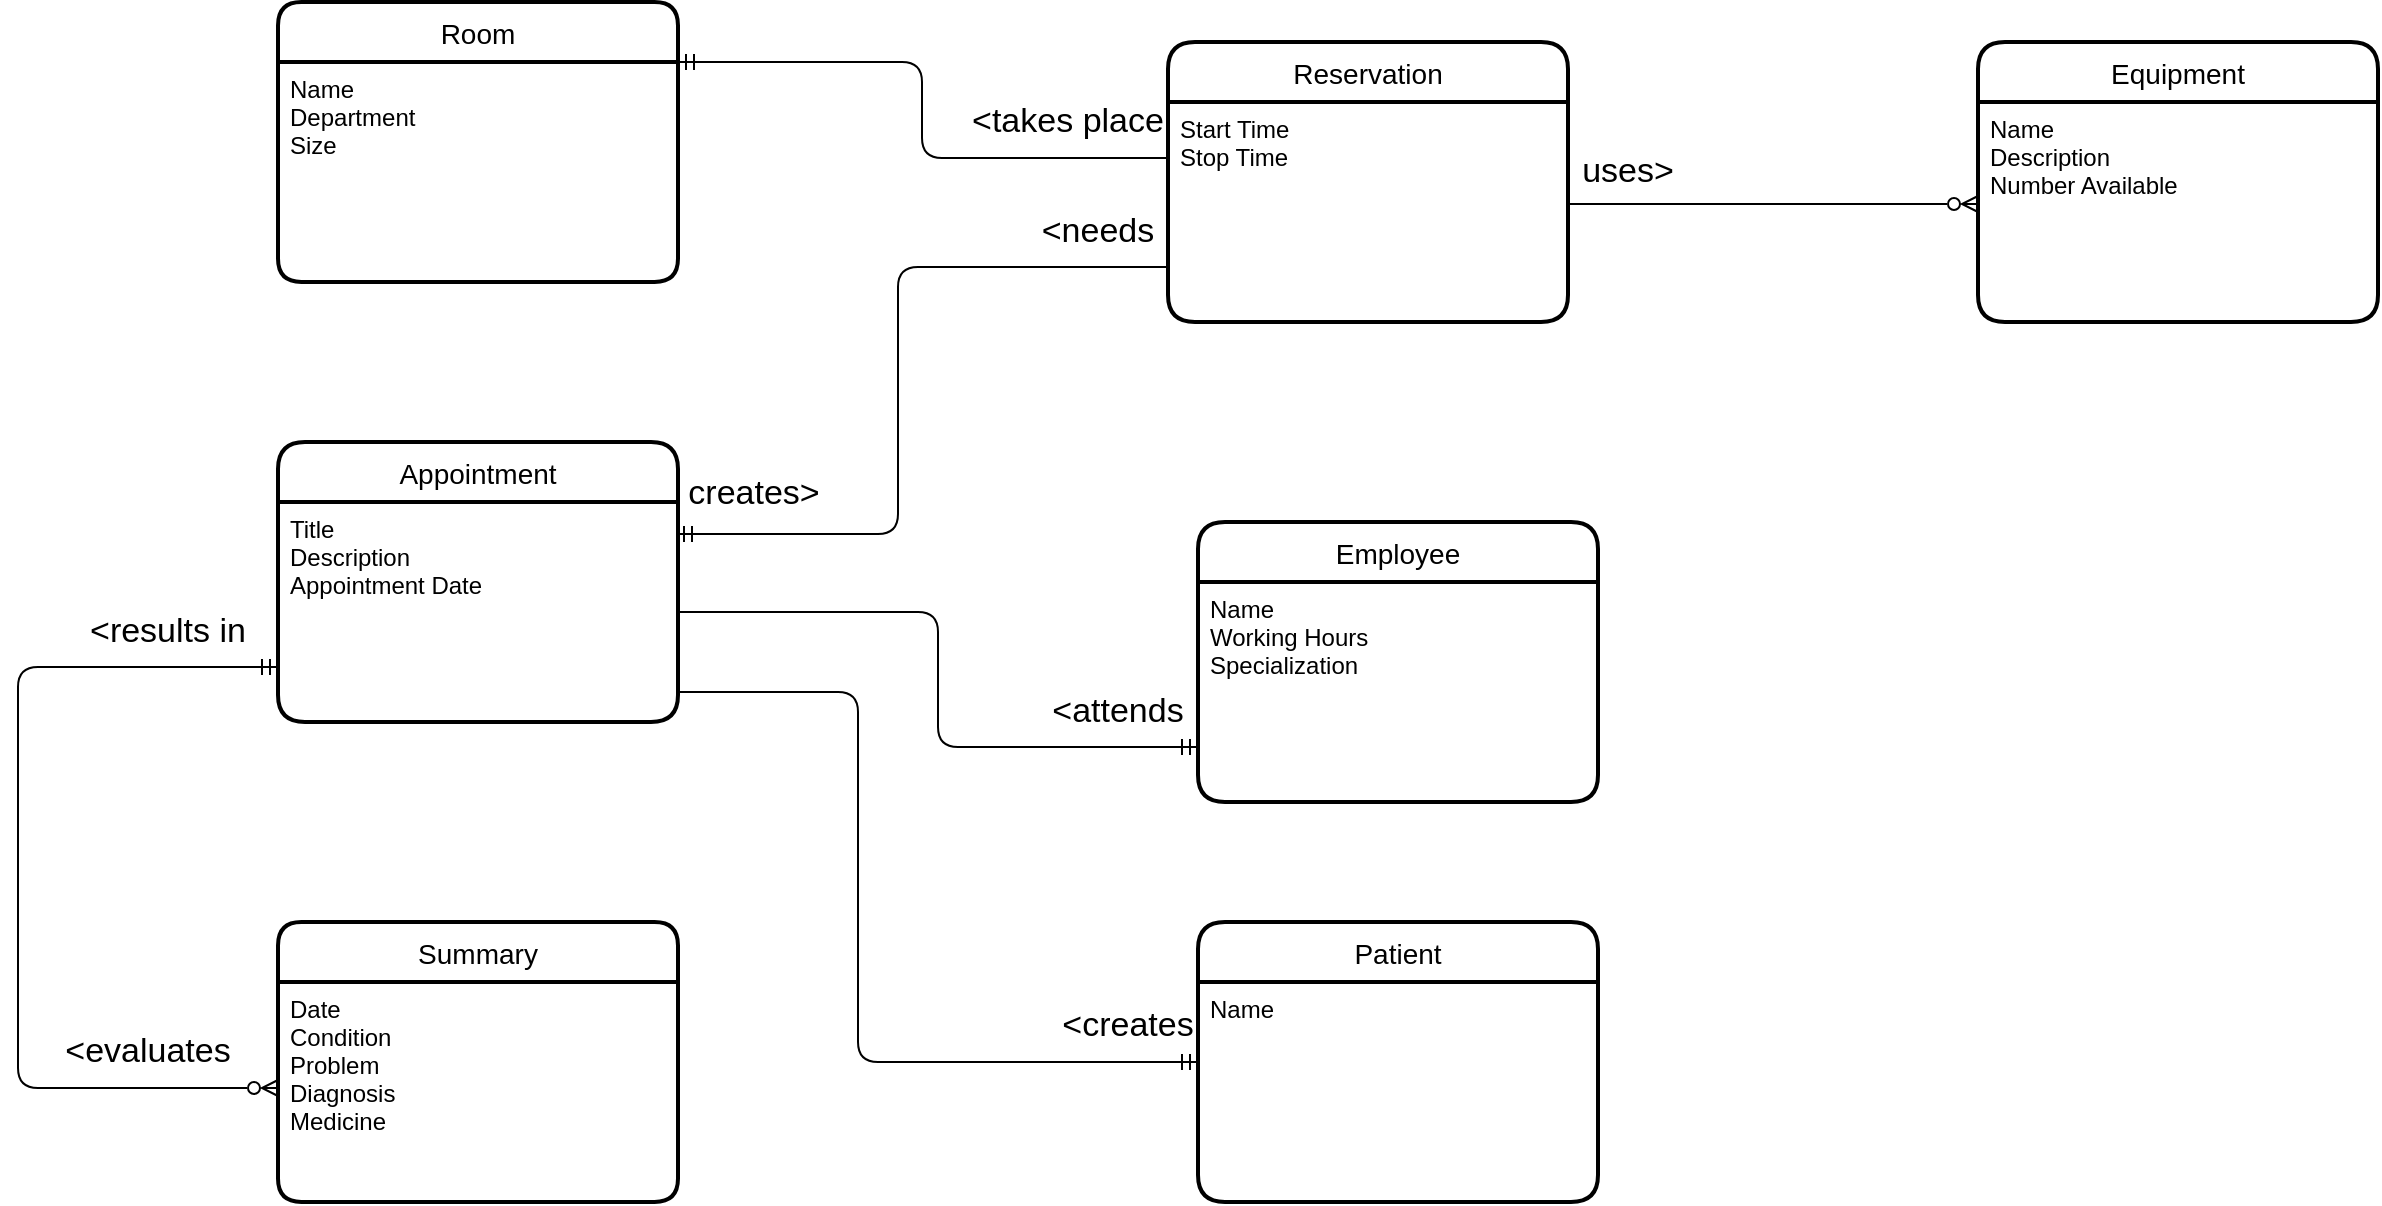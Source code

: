 <mxfile version="15.8.8" type="device"><diagram id="R2lEEEUBdFMjLlhIrx00" name="Page-1"><mxGraphModel dx="2234" dy="932" grid="1" gridSize="10" guides="1" tooltips="1" connect="1" arrows="1" fold="1" page="1" pageScale="1" pageWidth="850" pageHeight="1100" math="0" shadow="0" extFonts="Permanent Marker^https://fonts.googleapis.com/css?family=Permanent+Marker"><root><mxCell id="0"/><mxCell id="1" parent="0"/><mxCell id="ypSeOHHhHtzbl5uD3sTi-1" value="Room" style="swimlane;childLayout=stackLayout;horizontal=1;startSize=30;horizontalStack=0;rounded=1;fontSize=14;fontStyle=0;strokeWidth=2;resizeParent=0;resizeLast=1;shadow=0;dashed=0;align=center;arcSize=13;" parent="1" vertex="1"><mxGeometry x="-100" y="20" width="200" height="140" as="geometry"/></mxCell><mxCell id="ypSeOHHhHtzbl5uD3sTi-2" value="Name&#xA;Department&#xA;Size&#xA;&#xA;" style="align=left;strokeColor=none;fillColor=none;spacingLeft=4;fontSize=12;verticalAlign=top;resizable=0;rotatable=0;part=1;" parent="ypSeOHHhHtzbl5uD3sTi-1" vertex="1"><mxGeometry y="30" width="200" height="110" as="geometry"/></mxCell><mxCell id="r76urTh2BlzEWLW0JB_X-7" value="" style="edgeStyle=elbowEdgeStyle;fontSize=12;html=1;endArrow=ERmandOne;startArrow=none;startFill=0;endFill=0;entryX=0;entryY=0.75;entryDx=0;entryDy=0;exitX=1;exitY=0.5;exitDx=0;exitDy=0;" parent="1" source="iXOfRywGrVm-_7o9-mNn-2" edge="1" target="iXOfRywGrVm-_7o9-mNn-13"><mxGeometry width="100" height="100" relative="1" as="geometry"><mxPoint x="120" y="340" as="sourcePoint"/><mxPoint x="345" y="550" as="targetPoint"/></mxGeometry></mxCell><mxCell id="r76urTh2BlzEWLW0JB_X-8" value="" style="fontSize=12;html=1;endArrow=none;startArrow=ERmandOne;startFill=0;endFill=0;edgeStyle=elbowEdgeStyle;entryX=0;entryY=0.75;entryDx=0;entryDy=0;exitX=0.995;exitY=0.145;exitDx=0;exitDy=0;exitPerimeter=0;" parent="1" source="iXOfRywGrVm-_7o9-mNn-2" target="iXOfRywGrVm-_7o9-mNn-4" edge="1"><mxGeometry width="100" height="100" relative="1" as="geometry"><mxPoint x="160" y="270" as="sourcePoint"/><mxPoint x="120" y="410" as="targetPoint"/><Array as="points"><mxPoint x="210" y="190"/></Array></mxGeometry></mxCell><mxCell id="iXOfRywGrVm-_7o9-mNn-1" value="Appointment" style="swimlane;childLayout=stackLayout;horizontal=1;startSize=30;horizontalStack=0;rounded=1;fontSize=14;fontStyle=0;strokeWidth=2;resizeParent=0;resizeLast=1;shadow=0;dashed=0;align=center;" vertex="1" parent="1"><mxGeometry x="-100" y="240" width="200" height="140" as="geometry"/></mxCell><mxCell id="iXOfRywGrVm-_7o9-mNn-2" value="Title&#xA;Description&#xA;Appointment Date&#xA;" style="align=left;strokeColor=none;fillColor=none;spacingLeft=4;fontSize=12;verticalAlign=top;resizable=0;rotatable=0;part=1;" vertex="1" parent="iXOfRywGrVm-_7o9-mNn-1"><mxGeometry y="30" width="200" height="110" as="geometry"/></mxCell><mxCell id="iXOfRywGrVm-_7o9-mNn-3" value="Reservation" style="swimlane;childLayout=stackLayout;horizontal=1;startSize=30;horizontalStack=0;rounded=1;fontSize=14;fontStyle=0;strokeWidth=2;resizeParent=0;resizeLast=1;shadow=0;dashed=0;align=center;" vertex="1" parent="1"><mxGeometry x="345" y="40" width="200" height="140" as="geometry"/></mxCell><mxCell id="iXOfRywGrVm-_7o9-mNn-4" value="Start Time&#xA;Stop Time&#xA;" style="align=left;strokeColor=none;fillColor=none;spacingLeft=4;fontSize=12;verticalAlign=top;resizable=0;rotatable=0;part=1;" vertex="1" parent="iXOfRywGrVm-_7o9-mNn-3"><mxGeometry y="30" width="200" height="110" as="geometry"/></mxCell><mxCell id="iXOfRywGrVm-_7o9-mNn-5" value="&amp;lt;needs" style="text;html=1;strokeColor=none;fillColor=none;align=center;verticalAlign=middle;whiteSpace=wrap;rounded=0;fontSize=17;" vertex="1" parent="1"><mxGeometry x="280" y="120" width="60" height="30" as="geometry"/></mxCell><mxCell id="iXOfRywGrVm-_7o9-mNn-6" value="" style="fontSize=12;html=1;endArrow=none;startArrow=ERmandOne;startFill=0;endFill=0;edgeStyle=elbowEdgeStyle;entryX=-0.03;entryY=0.255;entryDx=0;entryDy=0;entryPerimeter=0;exitX=1;exitY=0;exitDx=0;exitDy=0;" edge="1" parent="1" source="ypSeOHHhHtzbl5uD3sTi-2"><mxGeometry width="100" height="100" relative="1" as="geometry"><mxPoint x="105" y="54" as="sourcePoint"/><mxPoint x="344" y="98.05" as="targetPoint"/></mxGeometry></mxCell><mxCell id="iXOfRywGrVm-_7o9-mNn-7" value="&amp;lt;takes place" style="text;html=1;strokeColor=none;fillColor=none;align=center;verticalAlign=middle;whiteSpace=wrap;rounded=0;fontSize=17;" vertex="1" parent="1"><mxGeometry x="245" y="65" width="100" height="30" as="geometry"/></mxCell><mxCell id="iXOfRywGrVm-_7o9-mNn-8" value="Equipment" style="swimlane;childLayout=stackLayout;horizontal=1;startSize=30;horizontalStack=0;rounded=1;fontSize=14;fontStyle=0;strokeWidth=2;resizeParent=0;resizeLast=1;shadow=0;dashed=0;align=center;" vertex="1" parent="1"><mxGeometry x="750" y="40" width="200" height="140" as="geometry"/></mxCell><mxCell id="iXOfRywGrVm-_7o9-mNn-9" value="Name&#xA;Description&#xA;Number Available&#xA;" style="align=left;strokeColor=none;fillColor=none;spacingLeft=4;fontSize=12;verticalAlign=top;resizable=0;rotatable=0;part=1;" vertex="1" parent="iXOfRywGrVm-_7o9-mNn-8"><mxGeometry y="30" width="200" height="110" as="geometry"/></mxCell><mxCell id="iXOfRywGrVm-_7o9-mNn-10" value="" style="fontSize=12;html=1;endArrow=ERzeroToMany;startArrow=none;startFill=0;endFill=0;exitX=0.995;exitY=0.609;exitDx=0;exitDy=0;exitPerimeter=0;" edge="1" parent="1"><mxGeometry width="100" height="100" relative="1" as="geometry"><mxPoint x="544" y="120.99" as="sourcePoint"/><mxPoint x="750" y="121" as="targetPoint"/></mxGeometry></mxCell><mxCell id="iXOfRywGrVm-_7o9-mNn-11" value="uses&amp;gt;" style="text;html=1;strokeColor=none;fillColor=none;align=center;verticalAlign=middle;whiteSpace=wrap;rounded=0;fontSize=17;" vertex="1" parent="1"><mxGeometry x="545" y="90" width="60" height="30" as="geometry"/></mxCell><mxCell id="iXOfRywGrVm-_7o9-mNn-12" value="Employee" style="swimlane;childLayout=stackLayout;horizontal=1;startSize=30;horizontalStack=0;rounded=1;fontSize=14;fontStyle=0;strokeWidth=2;resizeParent=0;resizeLast=1;shadow=0;dashed=0;align=center;" vertex="1" parent="1"><mxGeometry x="360" y="280" width="200" height="140" as="geometry"/></mxCell><mxCell id="iXOfRywGrVm-_7o9-mNn-13" value="Name&#xA;Working Hours&#xA;Specialization&#xA;" style="align=left;strokeColor=none;fillColor=none;spacingLeft=4;fontSize=12;verticalAlign=top;resizable=0;rotatable=0;part=1;" vertex="1" parent="iXOfRywGrVm-_7o9-mNn-12"><mxGeometry y="30" width="200" height="110" as="geometry"/></mxCell><mxCell id="iXOfRywGrVm-_7o9-mNn-14" value="Patient" style="swimlane;childLayout=stackLayout;horizontal=1;startSize=30;horizontalStack=0;rounded=1;fontSize=14;fontStyle=0;strokeWidth=2;resizeParent=0;resizeLast=1;shadow=0;dashed=0;align=center;" vertex="1" parent="1"><mxGeometry x="360" y="480" width="200" height="140" as="geometry"/></mxCell><mxCell id="iXOfRywGrVm-_7o9-mNn-15" value="Name" style="align=left;strokeColor=none;fillColor=none;spacingLeft=4;fontSize=12;verticalAlign=top;resizable=0;rotatable=0;part=1;" vertex="1" parent="iXOfRywGrVm-_7o9-mNn-14"><mxGeometry y="30" width="200" height="110" as="geometry"/></mxCell><mxCell id="iXOfRywGrVm-_7o9-mNn-16" value="Summary" style="swimlane;childLayout=stackLayout;horizontal=1;startSize=30;horizontalStack=0;rounded=1;fontSize=14;fontStyle=0;strokeWidth=2;resizeParent=0;resizeLast=1;shadow=0;dashed=0;align=center;arcSize=13;" vertex="1" parent="1"><mxGeometry x="-100" y="480" width="200" height="140" as="geometry"/></mxCell><mxCell id="iXOfRywGrVm-_7o9-mNn-17" value="Date&#xA;Condition&#xA;Problem&#xA;Diagnosis&#xA;Medicine&#xA;" style="align=left;strokeColor=none;fillColor=none;spacingLeft=4;fontSize=12;verticalAlign=top;resizable=0;rotatable=0;part=1;" vertex="1" parent="iXOfRywGrVm-_7o9-mNn-16"><mxGeometry y="30" width="200" height="110" as="geometry"/></mxCell><mxCell id="iXOfRywGrVm-_7o9-mNn-18" value="" style="fontSize=12;html=1;endArrow=ERmandOne;startArrow=ERzeroToMany;startFill=0;endFill=0;edgeStyle=elbowEdgeStyle;entryX=0;entryY=0.75;entryDx=0;entryDy=0;" edge="1" parent="1" target="iXOfRywGrVm-_7o9-mNn-2"><mxGeometry width="100" height="100" relative="1" as="geometry"><mxPoint x="-100" y="563" as="sourcePoint"/><mxPoint x="120" y="420" as="targetPoint"/><Array as="points"><mxPoint x="-230" y="430"/></Array></mxGeometry></mxCell><mxCell id="iXOfRywGrVm-_7o9-mNn-20" value="&amp;lt;evaluates" style="text;html=1;strokeColor=none;fillColor=none;align=center;verticalAlign=middle;whiteSpace=wrap;rounded=0;fontSize=17;" vertex="1" parent="1"><mxGeometry x="-210" y="530" width="90" height="30" as="geometry"/></mxCell><mxCell id="iXOfRywGrVm-_7o9-mNn-21" value="&amp;lt;results in" style="text;html=1;strokeColor=none;fillColor=none;align=center;verticalAlign=middle;whiteSpace=wrap;rounded=0;fontSize=17;" vertex="1" parent="1"><mxGeometry x="-200" y="320" width="90" height="30" as="geometry"/></mxCell><mxCell id="iXOfRywGrVm-_7o9-mNn-23" value="creates&amp;gt;" style="text;html=1;strokeColor=none;fillColor=none;align=center;verticalAlign=middle;whiteSpace=wrap;rounded=0;fontSize=17;" vertex="1" parent="1"><mxGeometry x="108" y="251" width="60" height="30" as="geometry"/></mxCell><mxCell id="iXOfRywGrVm-_7o9-mNn-24" value="&amp;lt;attends" style="text;html=1;strokeColor=none;fillColor=none;align=center;verticalAlign=middle;whiteSpace=wrap;rounded=0;fontSize=17;" vertex="1" parent="1"><mxGeometry x="280" y="360" width="80" height="30" as="geometry"/></mxCell><mxCell id="iXOfRywGrVm-_7o9-mNn-26" value="" style="edgeStyle=elbowEdgeStyle;fontSize=12;html=1;endArrow=ERmandOne;startArrow=none;startFill=0;endFill=0;" edge="1" parent="1"><mxGeometry width="100" height="100" relative="1" as="geometry"><mxPoint x="100" y="365" as="sourcePoint"/><mxPoint x="360" y="550" as="targetPoint"/><Array as="points"><mxPoint x="190" y="450"/></Array></mxGeometry></mxCell><mxCell id="iXOfRywGrVm-_7o9-mNn-27" value="&amp;lt;creates" style="text;html=1;strokeColor=none;fillColor=none;align=center;verticalAlign=middle;whiteSpace=wrap;rounded=0;fontSize=17;" vertex="1" parent="1"><mxGeometry x="290" y="517" width="70" height="30" as="geometry"/></mxCell></root></mxGraphModel></diagram></mxfile>